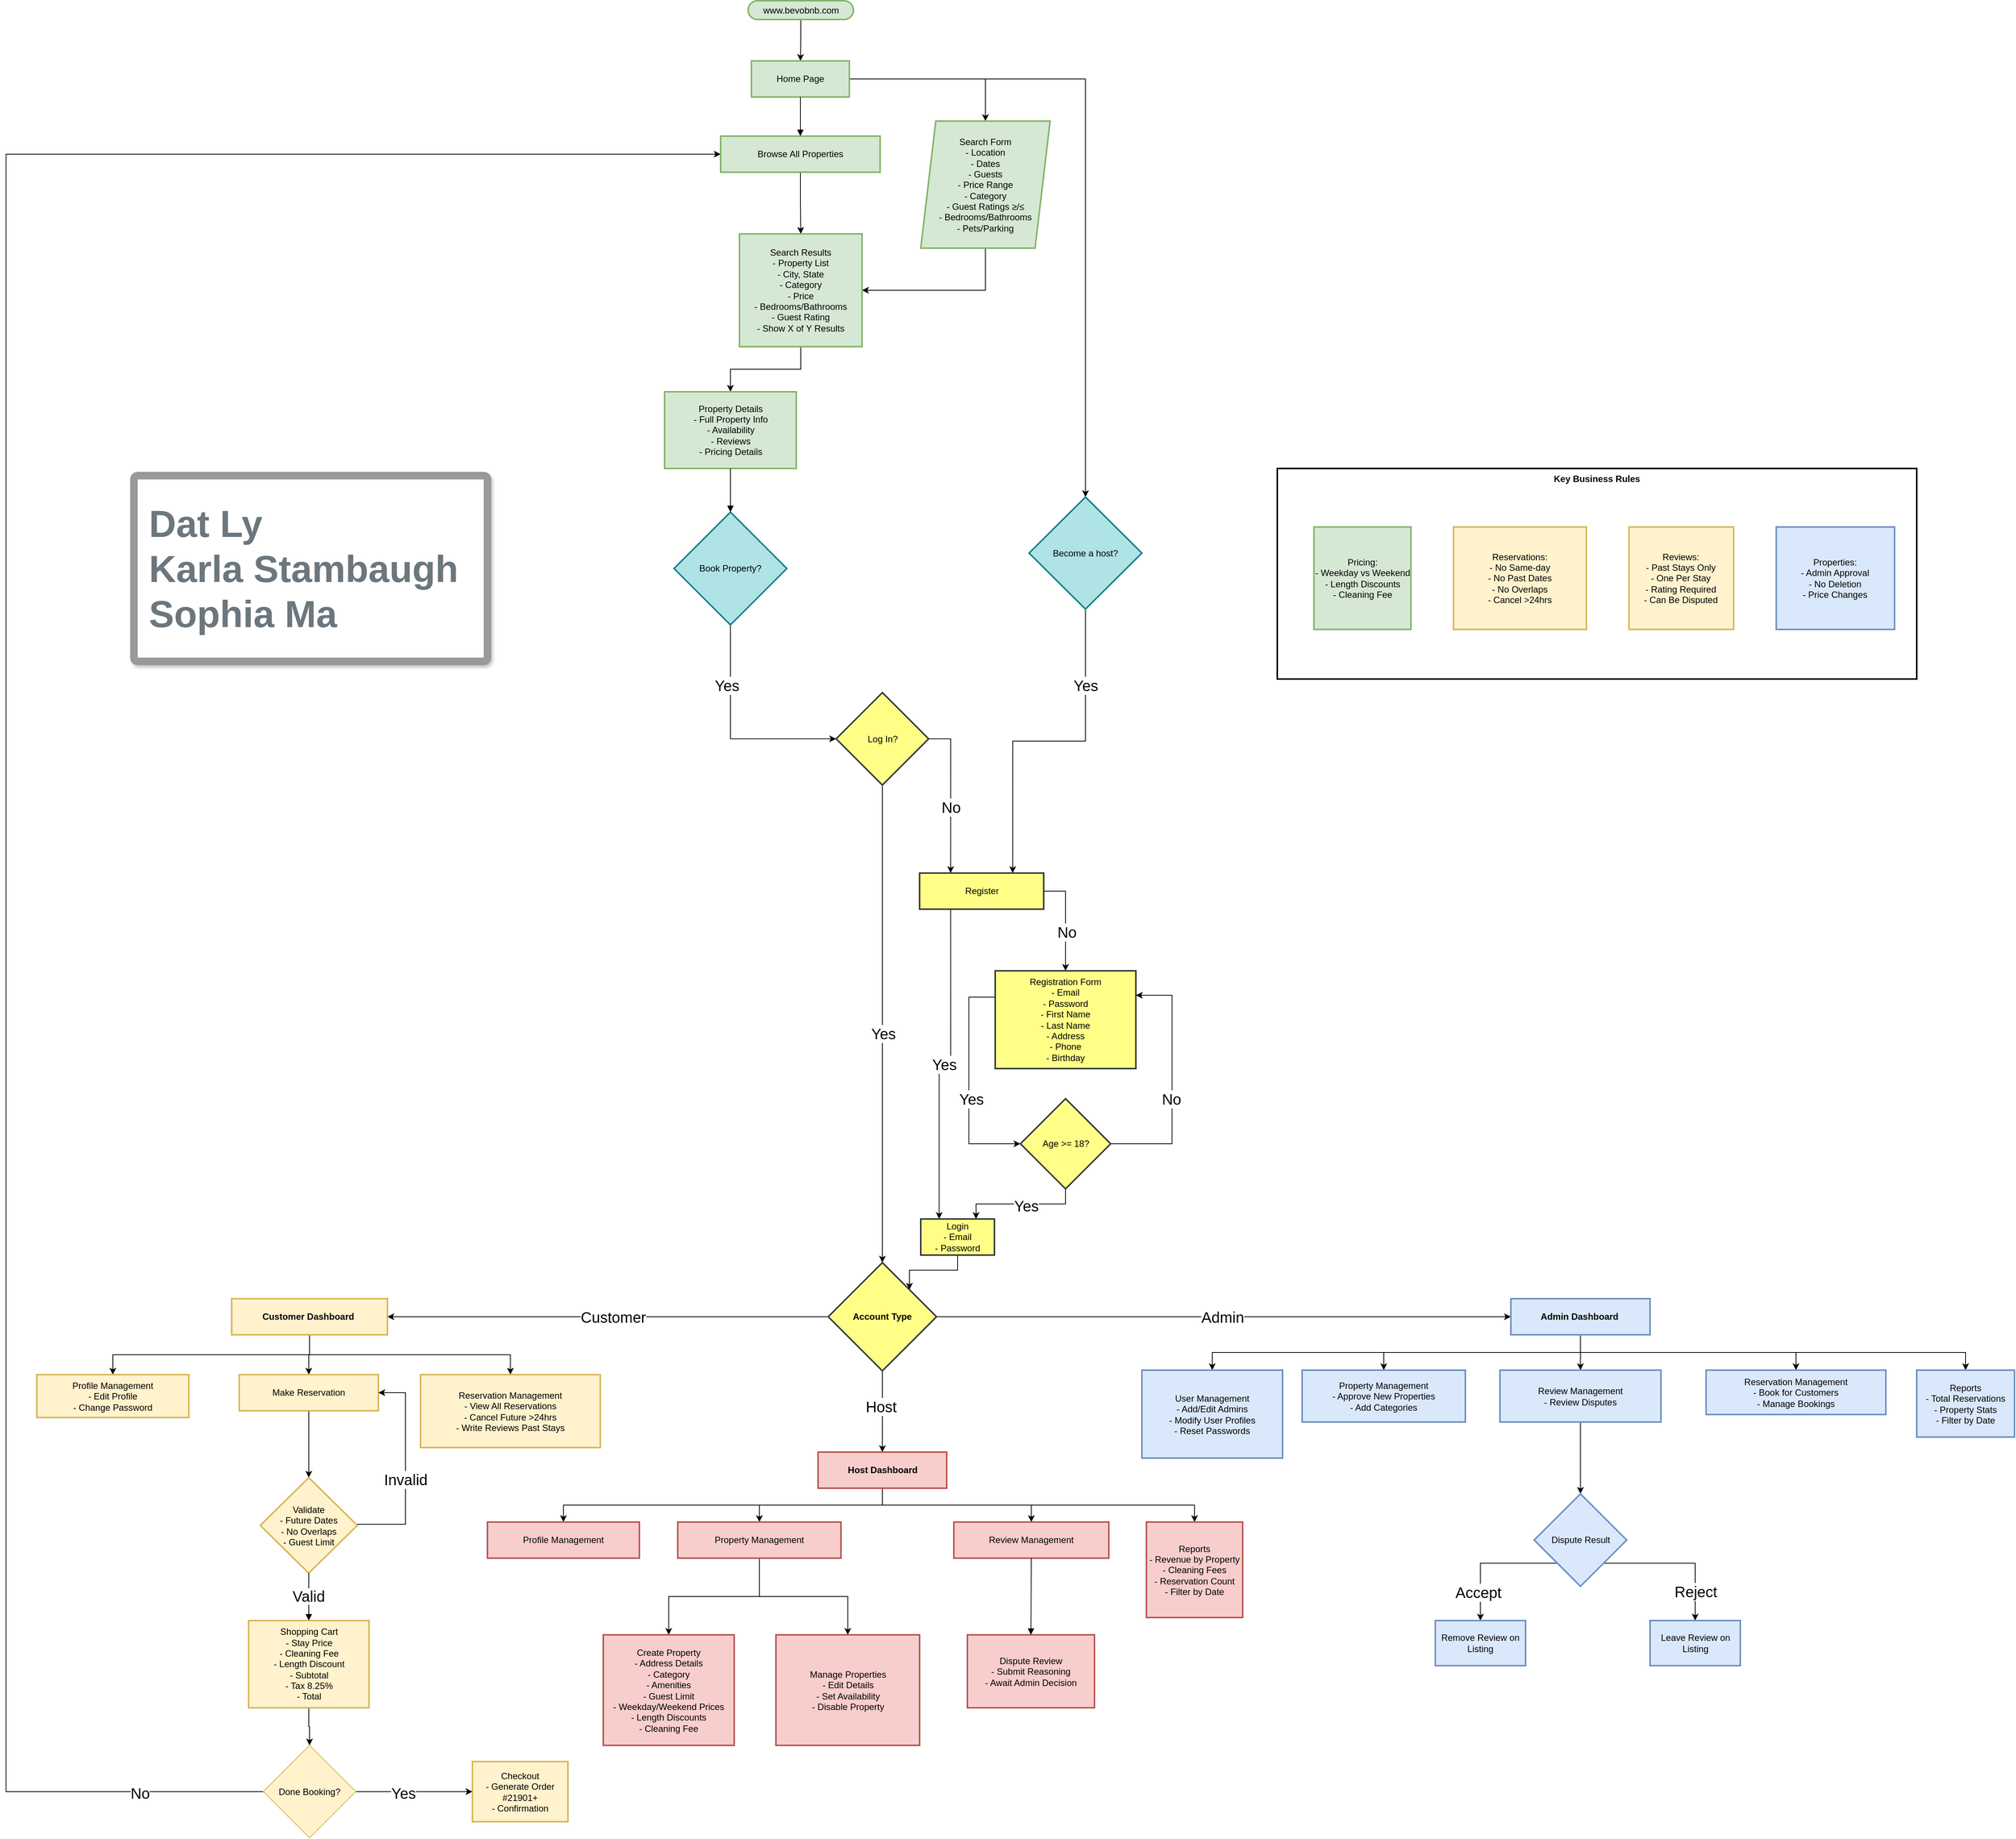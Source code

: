 <mxfile version="24.8.6">
  <diagram name="Page-1" id="edf60f1a-56cd-e834-aa8a-f176f3a09ee4">
    <mxGraphModel dx="1547" dy="1527" grid="1" gridSize="10" guides="1" tooltips="1" connect="1" arrows="1" fold="1" page="1" pageScale="1" pageWidth="1100" pageHeight="850" background="#ffffff" math="0" shadow="0">
      <root>
        <mxCell id="0" />
        <mxCell id="1" parent="0" />
        <mxCell id="Gl0--Jm81ZW1MnWWy5Dy-243" value="Key Business Rules" style="whiteSpace=wrap;strokeWidth=2;verticalAlign=top;fontStyle=1" parent="1" vertex="1">
          <mxGeometry x="2850" y="1402" width="850" height="280" as="geometry" />
        </mxCell>
        <mxCell id="Gl0--Jm81ZW1MnWWy5Dy-244" value="Pricing:&#xa;            - Weekday vs Weekend&#xa;            - Length Discounts&#xa;            - Cleaning Fee" style="whiteSpace=wrap;strokeWidth=2;fillColor=#d5e8d4;strokeColor=#82b366;" parent="Gl0--Jm81ZW1MnWWy5Dy-243" vertex="1">
          <mxGeometry x="48.668" y="77.778" width="129.028" height="136.204" as="geometry" />
        </mxCell>
        <mxCell id="Gl0--Jm81ZW1MnWWy5Dy-245" value="Reservations:&#xa;            - No Same-day&#xa;            - No Past Dates&#xa;            - No Overlaps&#xa;            - Cancel &gt;24hrs" style="whiteSpace=wrap;strokeWidth=2;fillColor=#fff2cc;strokeColor=#d6b656;" parent="Gl0--Jm81ZW1MnWWy5Dy-243" vertex="1">
          <mxGeometry x="234.288" y="77.778" width="176.565" height="136.204" as="geometry" />
        </mxCell>
        <mxCell id="Gl0--Jm81ZW1MnWWy5Dy-246" value="Reviews:&#xa;            - Past Stays Only&#xa;            - One Per Stay&#xa;            - Rating Required&#xa;            - Can Be Disputed" style="whiteSpace=wrap;strokeWidth=2;fillColor=#fff2cc;strokeColor=#d6b656;" parent="Gl0--Jm81ZW1MnWWy5Dy-243" vertex="1">
          <mxGeometry x="467.443" y="77.778" width="139.214" height="136.204" as="geometry" />
        </mxCell>
        <mxCell id="Gl0--Jm81ZW1MnWWy5Dy-247" value="Properties:&#xa;            - Admin Approval&#xa;            - No Deletion&#xa;            - Price Changes" style="whiteSpace=wrap;strokeWidth=2;fillColor=#dae8fc;strokeColor=#6c8ebf;" parent="Gl0--Jm81ZW1MnWWy5Dy-243" vertex="1">
          <mxGeometry x="663.249" y="77.778" width="157.324" height="136.204" as="geometry" />
        </mxCell>
        <mxCell id="Gl0--Jm81ZW1MnWWy5Dy-326" style="edgeStyle=orthogonalEdgeStyle;rounded=0;orthogonalLoop=1;jettySize=auto;html=1;exitX=0.5;exitY=1;exitDx=0;exitDy=0;" parent="1" source="Gl0--Jm81ZW1MnWWy5Dy-248" target="Gl0--Jm81ZW1MnWWy5Dy-249" edge="1">
          <mxGeometry relative="1" as="geometry" />
        </mxCell>
        <mxCell id="Gl0--Jm81ZW1MnWWy5Dy-248" value="www.bevobnb.com" style="rounded=1;whiteSpace=wrap;arcSize=50;strokeWidth=2;fillColor=#d5e8d4;strokeColor=#82b366;" parent="1" vertex="1">
          <mxGeometry x="2146.5" y="780" width="140" height="25" as="geometry" />
        </mxCell>
        <mxCell id="iuBZZuS8pLZ8sflKGtsd-25" style="edgeStyle=orthogonalEdgeStyle;rounded=0;orthogonalLoop=1;jettySize=auto;html=1;exitX=1;exitY=0.5;exitDx=0;exitDy=0;entryX=0.5;entryY=0;entryDx=0;entryDy=0;" edge="1" parent="1" source="Gl0--Jm81ZW1MnWWy5Dy-249" target="Gl0--Jm81ZW1MnWWy5Dy-250">
          <mxGeometry relative="1" as="geometry" />
        </mxCell>
        <mxCell id="iuBZZuS8pLZ8sflKGtsd-26" style="edgeStyle=orthogonalEdgeStyle;rounded=0;orthogonalLoop=1;jettySize=auto;html=1;exitX=1;exitY=0.5;exitDx=0;exitDy=0;entryX=0.5;entryY=0;entryDx=0;entryDy=0;" edge="1" parent="1" source="Gl0--Jm81ZW1MnWWy5Dy-249" target="Gl0--Jm81ZW1MnWWy5Dy-256">
          <mxGeometry relative="1" as="geometry" />
        </mxCell>
        <mxCell id="Gl0--Jm81ZW1MnWWy5Dy-249" value="Home Page" style="whiteSpace=wrap;strokeWidth=2;fillColor=#d5e8d4;strokeColor=#82b366;" parent="1" vertex="1">
          <mxGeometry x="2150.87" y="860" width="130.25" height="48" as="geometry" />
        </mxCell>
        <mxCell id="iuBZZuS8pLZ8sflKGtsd-28" style="edgeStyle=orthogonalEdgeStyle;rounded=0;orthogonalLoop=1;jettySize=auto;html=1;entryX=1;entryY=0.5;entryDx=0;entryDy=0;" edge="1" parent="1" source="Gl0--Jm81ZW1MnWWy5Dy-250" target="Gl0--Jm81ZW1MnWWy5Dy-252">
          <mxGeometry relative="1" as="geometry">
            <Array as="points">
              <mxPoint x="2462" y="1165" />
            </Array>
          </mxGeometry>
        </mxCell>
        <mxCell id="Gl0--Jm81ZW1MnWWy5Dy-250" value="Search Form&#xa;        - Location&#xa;        - Dates&#xa;        - Guests&#xa;        - Price Range&#xa;        - Category&#xa;        - Guest Ratings ≥/≤&#xa;        - Bedrooms/Bathrooms&#xa;        - Pets/Parking" style="shape=parallelogram;perimeter=parallelogramPerimeter;fixedSize=1;strokeWidth=2;whiteSpace=wrap;fillColor=#d5e8d4;strokeColor=#82b366;" parent="1" vertex="1">
          <mxGeometry x="2376" y="940" width="172" height="169" as="geometry" />
        </mxCell>
        <mxCell id="iuBZZuS8pLZ8sflKGtsd-27" style="edgeStyle=orthogonalEdgeStyle;rounded=0;orthogonalLoop=1;jettySize=auto;html=1;exitX=0.5;exitY=1;exitDx=0;exitDy=0;entryX=0.5;entryY=0;entryDx=0;entryDy=0;" edge="1" parent="1" source="Gl0--Jm81ZW1MnWWy5Dy-251" target="Gl0--Jm81ZW1MnWWy5Dy-252">
          <mxGeometry relative="1" as="geometry" />
        </mxCell>
        <mxCell id="Gl0--Jm81ZW1MnWWy5Dy-251" value="Browse All Properties" style="whiteSpace=wrap;strokeWidth=2;fillColor=#d5e8d4;strokeColor=#82b366;" parent="1" vertex="1">
          <mxGeometry x="2110" y="960" width="212" height="48" as="geometry" />
        </mxCell>
        <mxCell id="Gl0--Jm81ZW1MnWWy5Dy-423" style="edgeStyle=orthogonalEdgeStyle;rounded=0;orthogonalLoop=1;jettySize=auto;html=1;exitX=0.5;exitY=1;exitDx=0;exitDy=0;entryX=0.5;entryY=0;entryDx=0;entryDy=0;" parent="1" source="Gl0--Jm81ZW1MnWWy5Dy-252" target="Gl0--Jm81ZW1MnWWy5Dy-253" edge="1">
          <mxGeometry relative="1" as="geometry" />
        </mxCell>
        <mxCell id="Gl0--Jm81ZW1MnWWy5Dy-252" value="Search Results&#xa;        - Property List&#xa;        - City, State&#xa;        - Category&#xa;        - Price&#xa;        - Bedrooms/Bathrooms&#xa;        - Guest Rating&#xa;        - Show X of Y Results" style="whiteSpace=wrap;strokeWidth=2;fillColor=#d5e8d4;strokeColor=#82b366;" parent="1" vertex="1">
          <mxGeometry x="2135" y="1090" width="163" height="150" as="geometry" />
        </mxCell>
        <mxCell id="Gl0--Jm81ZW1MnWWy5Dy-253" value="Property Details&#xa;        - Full Property Info&#xa;        - Availability&#xa;        - Reviews&#xa;        - Pricing Details" style="whiteSpace=wrap;strokeWidth=2;fillColor=#d5e8d4;strokeColor=#82b366;" parent="1" vertex="1">
          <mxGeometry x="2035.5" y="1300" width="175" height="102" as="geometry" />
        </mxCell>
        <mxCell id="Gl0--Jm81ZW1MnWWy5Dy-427" style="edgeStyle=orthogonalEdgeStyle;rounded=0;orthogonalLoop=1;jettySize=auto;html=1;exitX=0.5;exitY=1;exitDx=0;exitDy=0;entryX=0;entryY=0.5;entryDx=0;entryDy=0;" parent="1" source="Gl0--Jm81ZW1MnWWy5Dy-254" target="Gl0--Jm81ZW1MnWWy5Dy-255" edge="1">
          <mxGeometry relative="1" as="geometry" />
        </mxCell>
        <mxCell id="Gl0--Jm81ZW1MnWWy5Dy-435" value="&lt;span style=&quot;font-size: 20px;&quot;&gt;Yes&lt;/span&gt;" style="edgeLabel;html=1;align=center;verticalAlign=middle;resizable=0;points=[];fontSize=20;fontStyle=0" parent="Gl0--Jm81ZW1MnWWy5Dy-427" vertex="1" connectable="0">
          <mxGeometry x="-0.459" y="-5" relative="1" as="geometry">
            <mxPoint y="1" as="offset" />
          </mxGeometry>
        </mxCell>
        <mxCell id="Gl0--Jm81ZW1MnWWy5Dy-254" value="Book Property?" style="rhombus;strokeWidth=2;whiteSpace=wrap;fillColor=#b0e3e6;strokeColor=#0e8088;" parent="1" vertex="1">
          <mxGeometry x="2048" y="1460" width="150" height="150" as="geometry" />
        </mxCell>
        <mxCell id="Gl0--Jm81ZW1MnWWy5Dy-447" style="edgeStyle=orthogonalEdgeStyle;rounded=0;orthogonalLoop=1;jettySize=auto;html=1;exitX=0.5;exitY=1;exitDx=0;exitDy=0;entryX=0.5;entryY=0;entryDx=0;entryDy=0;" parent="1" source="Gl0--Jm81ZW1MnWWy5Dy-255" target="Gl0--Jm81ZW1MnWWy5Dy-259" edge="1">
          <mxGeometry relative="1" as="geometry" />
        </mxCell>
        <mxCell id="Gl0--Jm81ZW1MnWWy5Dy-489" value="Yes" style="edgeLabel;html=1;align=center;verticalAlign=middle;resizable=0;points=[];fontSize=20;" parent="Gl0--Jm81ZW1MnWWy5Dy-447" vertex="1" connectable="0">
          <mxGeometry x="0.036" y="1" relative="1" as="geometry">
            <mxPoint y="1" as="offset" />
          </mxGeometry>
        </mxCell>
        <mxCell id="iuBZZuS8pLZ8sflKGtsd-30" style="edgeStyle=orthogonalEdgeStyle;rounded=0;orthogonalLoop=1;jettySize=auto;html=1;exitX=1;exitY=0.5;exitDx=0;exitDy=0;entryX=0.25;entryY=0;entryDx=0;entryDy=0;" edge="1" parent="1" source="Gl0--Jm81ZW1MnWWy5Dy-255" target="Gl0--Jm81ZW1MnWWy5Dy-258">
          <mxGeometry relative="1" as="geometry" />
        </mxCell>
        <mxCell id="iuBZZuS8pLZ8sflKGtsd-41" value="No" style="edgeLabel;html=1;align=center;verticalAlign=middle;resizable=0;points=[];fontSize=20;" vertex="1" connectable="0" parent="iuBZZuS8pLZ8sflKGtsd-30">
          <mxGeometry x="0.151" relative="1" as="geometry">
            <mxPoint as="offset" />
          </mxGeometry>
        </mxCell>
        <mxCell id="Gl0--Jm81ZW1MnWWy5Dy-255" value="Log In?" style="rhombus;strokeWidth=2;whiteSpace=wrap;fillColor=#ffff88;strokeColor=#36393d;" parent="1" vertex="1">
          <mxGeometry x="2263.5" y="1700" width="123" height="123" as="geometry" />
        </mxCell>
        <mxCell id="iuBZZuS8pLZ8sflKGtsd-21" style="edgeStyle=orthogonalEdgeStyle;rounded=0;orthogonalLoop=1;jettySize=auto;html=1;entryX=0.75;entryY=0;entryDx=0;entryDy=0;" edge="1" parent="1" source="Gl0--Jm81ZW1MnWWy5Dy-256" target="Gl0--Jm81ZW1MnWWy5Dy-258">
          <mxGeometry relative="1" as="geometry" />
        </mxCell>
        <mxCell id="iuBZZuS8pLZ8sflKGtsd-40" value="Yes" style="edgeLabel;html=1;align=center;verticalAlign=middle;resizable=0;points=[];fontSize=20;" vertex="1" connectable="0" parent="iuBZZuS8pLZ8sflKGtsd-21">
          <mxGeometry x="-0.556" y="-3" relative="1" as="geometry">
            <mxPoint x="3" y="1" as="offset" />
          </mxGeometry>
        </mxCell>
        <mxCell id="Gl0--Jm81ZW1MnWWy5Dy-256" value="Become a host?" style="rhombus;strokeWidth=2;whiteSpace=wrap;fillColor=#b0e3e6;strokeColor=#0e8088;" parent="1" vertex="1">
          <mxGeometry x="2520" y="1440" width="150" height="149" as="geometry" />
        </mxCell>
        <mxCell id="Gl0--Jm81ZW1MnWWy5Dy-448" style="edgeStyle=orthogonalEdgeStyle;rounded=0;orthogonalLoop=1;jettySize=auto;html=1;exitX=0.25;exitY=1;exitDx=0;exitDy=0;entryX=0.25;entryY=0;entryDx=0;entryDy=0;" parent="1" source="Gl0--Jm81ZW1MnWWy5Dy-258" target="Gl0--Jm81ZW1MnWWy5Dy-261" edge="1">
          <mxGeometry relative="1" as="geometry" />
        </mxCell>
        <mxCell id="Gl0--Jm81ZW1MnWWy5Dy-495" value="Yes" style="edgeLabel;html=1;align=center;verticalAlign=middle;resizable=0;points=[];fontSize=20;" parent="Gl0--Jm81ZW1MnWWy5Dy-448" vertex="1" connectable="0">
          <mxGeometry x="0.008" relative="1" as="geometry">
            <mxPoint as="offset" />
          </mxGeometry>
        </mxCell>
        <mxCell id="Gl0--Jm81ZW1MnWWy5Dy-493" style="edgeStyle=orthogonalEdgeStyle;rounded=0;orthogonalLoop=1;jettySize=auto;html=1;exitX=1;exitY=0.5;exitDx=0;exitDy=0;entryX=0.5;entryY=0;entryDx=0;entryDy=0;" parent="1" source="Gl0--Jm81ZW1MnWWy5Dy-258" target="Gl0--Jm81ZW1MnWWy5Dy-260" edge="1">
          <mxGeometry relative="1" as="geometry" />
        </mxCell>
        <mxCell id="Gl0--Jm81ZW1MnWWy5Dy-494" value="No" style="edgeLabel;html=1;align=center;verticalAlign=middle;resizable=0;points=[];fontSize=20;" parent="Gl0--Jm81ZW1MnWWy5Dy-493" vertex="1" connectable="0">
          <mxGeometry x="0.227" y="1" relative="1" as="geometry">
            <mxPoint as="offset" />
          </mxGeometry>
        </mxCell>
        <mxCell id="Gl0--Jm81ZW1MnWWy5Dy-258" value="Register" style="whiteSpace=wrap;strokeWidth=2;fillColor=#ffff88;strokeColor=#36393d;" parent="1" vertex="1">
          <mxGeometry x="2374.5" y="1940" width="165" height="48" as="geometry" />
        </mxCell>
        <mxCell id="Gl0--Jm81ZW1MnWWy5Dy-472" style="edgeStyle=orthogonalEdgeStyle;rounded=0;orthogonalLoop=1;jettySize=auto;html=1;exitX=0.5;exitY=1;exitDx=0;exitDy=0;entryX=0.5;entryY=0;entryDx=0;entryDy=0;" parent="1" source="Gl0--Jm81ZW1MnWWy5Dy-259" target="Gl0--Jm81ZW1MnWWy5Dy-264" edge="1">
          <mxGeometry relative="1" as="geometry" />
        </mxCell>
        <mxCell id="Gl0--Jm81ZW1MnWWy5Dy-486" value="Host" style="edgeLabel;html=1;align=center;verticalAlign=middle;resizable=0;points=[];fontSize=20;" parent="Gl0--Jm81ZW1MnWWy5Dy-472" vertex="1" connectable="0">
          <mxGeometry x="-0.136" y="-2" relative="1" as="geometry">
            <mxPoint as="offset" />
          </mxGeometry>
        </mxCell>
        <mxCell id="Gl0--Jm81ZW1MnWWy5Dy-479" style="edgeStyle=orthogonalEdgeStyle;rounded=0;orthogonalLoop=1;jettySize=auto;html=1;exitX=1;exitY=0.5;exitDx=0;exitDy=0;entryX=0;entryY=0.5;entryDx=0;entryDy=0;" parent="1" source="Gl0--Jm81ZW1MnWWy5Dy-259" target="Gl0--Jm81ZW1MnWWy5Dy-265" edge="1">
          <mxGeometry relative="1" as="geometry" />
        </mxCell>
        <mxCell id="Gl0--Jm81ZW1MnWWy5Dy-487" value="Admin" style="edgeLabel;html=1;align=center;verticalAlign=middle;resizable=0;points=[];fontSize=20;" parent="Gl0--Jm81ZW1MnWWy5Dy-479" vertex="1" connectable="0">
          <mxGeometry x="-0.002" relative="1" as="geometry">
            <mxPoint x="-1" as="offset" />
          </mxGeometry>
        </mxCell>
        <mxCell id="Gl0--Jm81ZW1MnWWy5Dy-483" style="edgeStyle=orthogonalEdgeStyle;rounded=0;orthogonalLoop=1;jettySize=auto;html=1;exitX=0;exitY=0.5;exitDx=0;exitDy=0;entryX=1;entryY=0.5;entryDx=0;entryDy=0;" parent="1" source="Gl0--Jm81ZW1MnWWy5Dy-259" target="Gl0--Jm81ZW1MnWWy5Dy-263" edge="1">
          <mxGeometry relative="1" as="geometry" />
        </mxCell>
        <mxCell id="Gl0--Jm81ZW1MnWWy5Dy-484" value="Customer" style="edgeLabel;html=1;align=center;verticalAlign=middle;resizable=0;points=[];fontSize=20;" parent="Gl0--Jm81ZW1MnWWy5Dy-483" vertex="1" connectable="0">
          <mxGeometry x="-0.022" relative="1" as="geometry">
            <mxPoint as="offset" />
          </mxGeometry>
        </mxCell>
        <mxCell id="Gl0--Jm81ZW1MnWWy5Dy-259" value="Account Type" style="rhombus;strokeWidth=2;whiteSpace=wrap;fillColor=#ffff88;strokeColor=#36393d;fontStyle=1" parent="1" vertex="1">
          <mxGeometry x="2253" y="2458" width="144" height="144" as="geometry" />
        </mxCell>
        <mxCell id="Gl0--Jm81ZW1MnWWy5Dy-438" style="edgeStyle=orthogonalEdgeStyle;rounded=0;orthogonalLoop=1;jettySize=auto;html=1;exitX=0;exitY=0.5;exitDx=0;exitDy=0;entryX=0;entryY=0.5;entryDx=0;entryDy=0;" parent="1" source="Gl0--Jm81ZW1MnWWy5Dy-260" target="Gl0--Jm81ZW1MnWWy5Dy-262" edge="1">
          <mxGeometry relative="1" as="geometry">
            <Array as="points">
              <mxPoint x="2440" y="2105" />
              <mxPoint x="2440" y="2300" />
            </Array>
          </mxGeometry>
        </mxCell>
        <mxCell id="Gl0--Jm81ZW1MnWWy5Dy-491" value="Yes" style="edgeLabel;html=1;align=center;verticalAlign=middle;resizable=0;points=[];fontSize=20;" parent="Gl0--Jm81ZW1MnWWy5Dy-438" vertex="1" connectable="0">
          <mxGeometry x="0.179" y="3" relative="1" as="geometry">
            <mxPoint y="6" as="offset" />
          </mxGeometry>
        </mxCell>
        <mxCell id="Gl0--Jm81ZW1MnWWy5Dy-260" value="Registration Form&#xa;        - Email&#xa;        - Password&#xa;        - First Name&#xa;        - Last Name&#xa;        - Address&#xa;        - Phone&#xa;        - Birthday" style="whiteSpace=wrap;strokeWidth=2;fillColor=#ffff88;strokeColor=#36393d;" parent="1" vertex="1">
          <mxGeometry x="2475" y="2070" width="187" height="130" as="geometry" />
        </mxCell>
        <mxCell id="Gl0--Jm81ZW1MnWWy5Dy-499" style="edgeStyle=orthogonalEdgeStyle;rounded=0;orthogonalLoop=1;jettySize=auto;html=1;exitX=0.5;exitY=1;exitDx=0;exitDy=0;entryX=1;entryY=0;entryDx=0;entryDy=0;" parent="1" source="Gl0--Jm81ZW1MnWWy5Dy-261" target="Gl0--Jm81ZW1MnWWy5Dy-259" edge="1">
          <mxGeometry relative="1" as="geometry" />
        </mxCell>
        <mxCell id="Gl0--Jm81ZW1MnWWy5Dy-261" value="Login&#xa;        - Email&#xa;        - Password" style="whiteSpace=wrap;strokeWidth=2;fillColor=#ffff88;strokeColor=#36393d;" parent="1" vertex="1">
          <mxGeometry x="2376" y="2400" width="98" height="48" as="geometry" />
        </mxCell>
        <mxCell id="Gl0--Jm81ZW1MnWWy5Dy-441" style="edgeStyle=orthogonalEdgeStyle;rounded=0;orthogonalLoop=1;jettySize=auto;html=1;exitX=0.5;exitY=1;exitDx=0;exitDy=0;entryX=0.75;entryY=0;entryDx=0;entryDy=0;" parent="1" source="Gl0--Jm81ZW1MnWWy5Dy-262" target="Gl0--Jm81ZW1MnWWy5Dy-261" edge="1">
          <mxGeometry relative="1" as="geometry" />
        </mxCell>
        <mxCell id="Gl0--Jm81ZW1MnWWy5Dy-492" value="Yes" style="edgeLabel;html=1;align=center;verticalAlign=middle;resizable=0;points=[];fontSize=20;" parent="Gl0--Jm81ZW1MnWWy5Dy-441" vertex="1" connectable="0">
          <mxGeometry x="-0.088" y="2" relative="1" as="geometry">
            <mxPoint as="offset" />
          </mxGeometry>
        </mxCell>
        <mxCell id="iuBZZuS8pLZ8sflKGtsd-1" style="edgeStyle=orthogonalEdgeStyle;rounded=0;orthogonalLoop=1;jettySize=auto;html=1;exitX=1;exitY=0.5;exitDx=0;exitDy=0;entryX=1;entryY=0.25;entryDx=0;entryDy=0;" edge="1" parent="1" source="Gl0--Jm81ZW1MnWWy5Dy-262" target="Gl0--Jm81ZW1MnWWy5Dy-260">
          <mxGeometry relative="1" as="geometry">
            <Array as="points">
              <mxPoint x="2710" y="2300" />
              <mxPoint x="2710" y="2103" />
            </Array>
          </mxGeometry>
        </mxCell>
        <mxCell id="iuBZZuS8pLZ8sflKGtsd-2" value="No" style="edgeLabel;html=1;align=center;verticalAlign=middle;resizable=0;points=[];fontSize=20;" vertex="1" connectable="0" parent="iuBZZuS8pLZ8sflKGtsd-1">
          <mxGeometry x="-0.132" y="1" relative="1" as="geometry">
            <mxPoint as="offset" />
          </mxGeometry>
        </mxCell>
        <mxCell id="Gl0--Jm81ZW1MnWWy5Dy-262" value="Age &gt;= 18?" style="rhombus;strokeWidth=2;whiteSpace=wrap;fillColor=#ffff88;strokeColor=#36393d;" parent="1" vertex="1">
          <mxGeometry x="2508.5" y="2240" width="120" height="120" as="geometry" />
        </mxCell>
        <mxCell id="Gl0--Jm81ZW1MnWWy5Dy-460" style="edgeStyle=orthogonalEdgeStyle;rounded=0;orthogonalLoop=1;jettySize=auto;html=1;exitX=0.5;exitY=1;exitDx=0;exitDy=0;entryX=0.5;entryY=0;entryDx=0;entryDy=0;" parent="1" source="Gl0--Jm81ZW1MnWWy5Dy-263" target="Gl0--Jm81ZW1MnWWy5Dy-266" edge="1">
          <mxGeometry relative="1" as="geometry" />
        </mxCell>
        <mxCell id="Gl0--Jm81ZW1MnWWy5Dy-461" style="edgeStyle=orthogonalEdgeStyle;rounded=0;orthogonalLoop=1;jettySize=auto;html=1;exitX=0.5;exitY=1;exitDx=0;exitDy=0;entryX=0.5;entryY=0;entryDx=0;entryDy=0;" parent="1" source="Gl0--Jm81ZW1MnWWy5Dy-263" target="Gl0--Jm81ZW1MnWWy5Dy-271" edge="1">
          <mxGeometry relative="1" as="geometry" />
        </mxCell>
        <mxCell id="nBESaj2UrZ36M0XSEKyE-3" style="edgeStyle=orthogonalEdgeStyle;rounded=0;orthogonalLoop=1;jettySize=auto;html=1;exitX=0.5;exitY=1;exitDx=0;exitDy=0;" parent="1" source="Gl0--Jm81ZW1MnWWy5Dy-263" target="Gl0--Jm81ZW1MnWWy5Dy-267" edge="1">
          <mxGeometry relative="1" as="geometry" />
        </mxCell>
        <mxCell id="Gl0--Jm81ZW1MnWWy5Dy-263" value="Customer Dashboard " style="whiteSpace=wrap;strokeWidth=2;fillColor=#fff2cc;strokeColor=#d6b656;fontStyle=1" parent="1" vertex="1">
          <mxGeometry x="1460" y="2506" width="207" height="48" as="geometry" />
        </mxCell>
        <mxCell id="Gl0--Jm81ZW1MnWWy5Dy-455" style="edgeStyle=orthogonalEdgeStyle;rounded=0;orthogonalLoop=1;jettySize=auto;html=1;exitX=0.5;exitY=1;exitDx=0;exitDy=0;entryX=0.5;entryY=0;entryDx=0;entryDy=0;" parent="1" source="Gl0--Jm81ZW1MnWWy5Dy-264" target="Gl0--Jm81ZW1MnWWy5Dy-272" edge="1">
          <mxGeometry relative="1" as="geometry" />
        </mxCell>
        <mxCell id="Gl0--Jm81ZW1MnWWy5Dy-456" style="edgeStyle=orthogonalEdgeStyle;rounded=0;orthogonalLoop=1;jettySize=auto;html=1;exitX=0.5;exitY=1;exitDx=0;exitDy=0;" parent="1" source="Gl0--Jm81ZW1MnWWy5Dy-264" target="Gl0--Jm81ZW1MnWWy5Dy-273" edge="1">
          <mxGeometry relative="1" as="geometry" />
        </mxCell>
        <mxCell id="Gl0--Jm81ZW1MnWWy5Dy-458" style="edgeStyle=orthogonalEdgeStyle;rounded=0;orthogonalLoop=1;jettySize=auto;html=1;exitX=0.5;exitY=1;exitDx=0;exitDy=0;entryX=0.5;entryY=0;entryDx=0;entryDy=0;" parent="1" source="Gl0--Jm81ZW1MnWWy5Dy-264" target="Gl0--Jm81ZW1MnWWy5Dy-276" edge="1">
          <mxGeometry relative="1" as="geometry" />
        </mxCell>
        <mxCell id="Gl0--Jm81ZW1MnWWy5Dy-459" style="edgeStyle=orthogonalEdgeStyle;rounded=0;orthogonalLoop=1;jettySize=auto;html=1;exitX=0.5;exitY=1;exitDx=0;exitDy=0;entryX=0.5;entryY=0;entryDx=0;entryDy=0;" parent="1" source="Gl0--Jm81ZW1MnWWy5Dy-264" target="Gl0--Jm81ZW1MnWWy5Dy-278" edge="1">
          <mxGeometry relative="1" as="geometry" />
        </mxCell>
        <mxCell id="Gl0--Jm81ZW1MnWWy5Dy-264" value="Host Dashboard" style="whiteSpace=wrap;strokeWidth=2;fillColor=#f8cecc;strokeColor=#b85450;fontStyle=1" parent="1" vertex="1">
          <mxGeometry x="2239.5" y="2710" width="171" height="48" as="geometry" />
        </mxCell>
        <mxCell id="Gl0--Jm81ZW1MnWWy5Dy-464" style="edgeStyle=orthogonalEdgeStyle;rounded=0;orthogonalLoop=1;jettySize=auto;html=1;exitX=0.5;exitY=1;exitDx=0;exitDy=0;entryX=0.5;entryY=0;entryDx=0;entryDy=0;" parent="1" source="Gl0--Jm81ZW1MnWWy5Dy-265" target="Gl0--Jm81ZW1MnWWy5Dy-279" edge="1">
          <mxGeometry relative="1" as="geometry" />
        </mxCell>
        <mxCell id="Gl0--Jm81ZW1MnWWy5Dy-465" style="edgeStyle=orthogonalEdgeStyle;rounded=0;orthogonalLoop=1;jettySize=auto;html=1;exitX=0.5;exitY=1;exitDx=0;exitDy=0;entryX=0.5;entryY=0;entryDx=0;entryDy=0;" parent="1" source="Gl0--Jm81ZW1MnWWy5Dy-265" target="Gl0--Jm81ZW1MnWWy5Dy-280" edge="1">
          <mxGeometry relative="1" as="geometry" />
        </mxCell>
        <mxCell id="Gl0--Jm81ZW1MnWWy5Dy-466" style="edgeStyle=orthogonalEdgeStyle;rounded=0;orthogonalLoop=1;jettySize=auto;html=1;exitX=0.5;exitY=1;exitDx=0;exitDy=0;entryX=0.5;entryY=0;entryDx=0;entryDy=0;" parent="1" source="Gl0--Jm81ZW1MnWWy5Dy-265" target="Gl0--Jm81ZW1MnWWy5Dy-281" edge="1">
          <mxGeometry relative="1" as="geometry" />
        </mxCell>
        <mxCell id="Gl0--Jm81ZW1MnWWy5Dy-467" style="edgeStyle=orthogonalEdgeStyle;rounded=0;orthogonalLoop=1;jettySize=auto;html=1;exitX=0.5;exitY=1;exitDx=0;exitDy=0;entryX=0.5;entryY=0;entryDx=0;entryDy=0;" parent="1" source="Gl0--Jm81ZW1MnWWy5Dy-265" target="Gl0--Jm81ZW1MnWWy5Dy-282" edge="1">
          <mxGeometry relative="1" as="geometry" />
        </mxCell>
        <mxCell id="Gl0--Jm81ZW1MnWWy5Dy-468" style="edgeStyle=orthogonalEdgeStyle;rounded=0;orthogonalLoop=1;jettySize=auto;html=1;exitX=0.5;exitY=1;exitDx=0;exitDy=0;entryX=0.5;entryY=0;entryDx=0;entryDy=0;" parent="1" source="Gl0--Jm81ZW1MnWWy5Dy-265" target="Gl0--Jm81ZW1MnWWy5Dy-283" edge="1">
          <mxGeometry relative="1" as="geometry" />
        </mxCell>
        <mxCell id="Gl0--Jm81ZW1MnWWy5Dy-265" value="Admin Dashboard " style="whiteSpace=wrap;strokeWidth=2;fillColor=#dae8fc;strokeColor=#6c8ebf;fontStyle=1" parent="1" vertex="1">
          <mxGeometry x="3160.5" y="2506" width="185" height="48" as="geometry" />
        </mxCell>
        <mxCell id="Gl0--Jm81ZW1MnWWy5Dy-266" value="Profile Management&#xa;        - Edit Profile&#xa;        - Change Password" style="whiteSpace=wrap;strokeWidth=2;fillColor=#fff2cc;strokeColor=#d6b656;" parent="1" vertex="1">
          <mxGeometry x="1201" y="2607" width="202" height="57" as="geometry" />
        </mxCell>
        <mxCell id="Gl0--Jm81ZW1MnWWy5Dy-452" style="edgeStyle=orthogonalEdgeStyle;rounded=0;orthogonalLoop=1;jettySize=auto;html=1;exitX=0.5;exitY=1;exitDx=0;exitDy=0;" parent="1" source="Gl0--Jm81ZW1MnWWy5Dy-267" target="Gl0--Jm81ZW1MnWWy5Dy-268" edge="1">
          <mxGeometry relative="1" as="geometry" />
        </mxCell>
        <mxCell id="Gl0--Jm81ZW1MnWWy5Dy-267" value="Make Reservation" style="whiteSpace=wrap;strokeWidth=2;fillColor=#fff2cc;strokeColor=#d6b656;" parent="1" vertex="1">
          <mxGeometry x="1470" y="2607" width="185" height="48" as="geometry" />
        </mxCell>
        <mxCell id="Gl0--Jm81ZW1MnWWy5Dy-419" style="edgeStyle=orthogonalEdgeStyle;rounded=0;orthogonalLoop=1;jettySize=auto;html=1;exitX=1;exitY=0.5;exitDx=0;exitDy=0;entryX=1;entryY=0.5;entryDx=0;entryDy=0;" parent="1" source="Gl0--Jm81ZW1MnWWy5Dy-268" target="Gl0--Jm81ZW1MnWWy5Dy-267" edge="1">
          <mxGeometry relative="1" as="geometry">
            <Array as="points">
              <mxPoint x="1691" y="2806" />
              <mxPoint x="1691" y="2631" />
            </Array>
          </mxGeometry>
        </mxCell>
        <mxCell id="Gl0--Jm81ZW1MnWWy5Dy-488" value="Invalid" style="edgeLabel;html=1;align=center;verticalAlign=middle;resizable=0;points=[];fontSize=20;" parent="Gl0--Jm81ZW1MnWWy5Dy-419" vertex="1" connectable="0">
          <mxGeometry x="-0.093" relative="1" as="geometry">
            <mxPoint as="offset" />
          </mxGeometry>
        </mxCell>
        <mxCell id="Gl0--Jm81ZW1MnWWy5Dy-268" value="Validate&#xa;        - Future Dates&#xa;        - No Overlaps&#xa;        - Guest Limit" style="rhombus;strokeWidth=2;whiteSpace=wrap;fillColor=#fff2cc;strokeColor=#d6b656;" parent="1" vertex="1">
          <mxGeometry x="1498" y="2744" width="129" height="127" as="geometry" />
        </mxCell>
        <mxCell id="iuBZZuS8pLZ8sflKGtsd-4" style="edgeStyle=orthogonalEdgeStyle;rounded=0;orthogonalLoop=1;jettySize=auto;html=1;exitX=0.5;exitY=1;exitDx=0;exitDy=0;entryX=0.5;entryY=0;entryDx=0;entryDy=0;" edge="1" parent="1" source="Gl0--Jm81ZW1MnWWy5Dy-269" target="iuBZZuS8pLZ8sflKGtsd-3">
          <mxGeometry relative="1" as="geometry" />
        </mxCell>
        <mxCell id="Gl0--Jm81ZW1MnWWy5Dy-269" value="Shopping Cart&#xa;        - Stay Price&#xa;        - Cleaning Fee&#xa;        - Length Discount&#xa;        - Subtotal&#xa;        - Tax 8.25%&#xa;        - Total" style="whiteSpace=wrap;strokeWidth=2;fillColor=#fff2cc;strokeColor=#d6b656;" parent="1" vertex="1">
          <mxGeometry x="1482.5" y="2934" width="160" height="116" as="geometry" />
        </mxCell>
        <mxCell id="Gl0--Jm81ZW1MnWWy5Dy-270" value="Checkout&#xa;        - Generate Order #21901+&#xa;        - Confirmation" style="whiteSpace=wrap;strokeWidth=2;fillColor=#fff2cc;strokeColor=#d6b656;" parent="1" vertex="1">
          <mxGeometry x="1780" y="3121.5" width="127" height="80" as="geometry" />
        </mxCell>
        <mxCell id="Gl0--Jm81ZW1MnWWy5Dy-271" value="Reservation Management&#xa;        - View All Reservations&#xa;        - Cancel Future &gt;24hrs&#xa;        - Write Reviews Past Stays" style="whiteSpace=wrap;strokeWidth=2;fillColor=#fff2cc;strokeColor=#d6b656;" parent="1" vertex="1">
          <mxGeometry x="1711" y="2607" width="239" height="97" as="geometry" />
        </mxCell>
        <mxCell id="Gl0--Jm81ZW1MnWWy5Dy-272" value="Profile Management" style="whiteSpace=wrap;strokeWidth=2;fillColor=#f8cecc;strokeColor=#b85450;" parent="1" vertex="1">
          <mxGeometry x="1800" y="2803" width="202" height="48" as="geometry" />
        </mxCell>
        <mxCell id="Gl0--Jm81ZW1MnWWy5Dy-462" style="edgeStyle=orthogonalEdgeStyle;rounded=0;orthogonalLoop=1;jettySize=auto;html=1;exitX=0.5;exitY=1;exitDx=0;exitDy=0;entryX=0.5;entryY=0;entryDx=0;entryDy=0;" parent="1" source="Gl0--Jm81ZW1MnWWy5Dy-273" target="Gl0--Jm81ZW1MnWWy5Dy-274" edge="1">
          <mxGeometry relative="1" as="geometry" />
        </mxCell>
        <mxCell id="Gl0--Jm81ZW1MnWWy5Dy-463" style="edgeStyle=orthogonalEdgeStyle;rounded=0;orthogonalLoop=1;jettySize=auto;html=1;exitX=0.5;exitY=1;exitDx=0;exitDy=0;entryX=0.5;entryY=0;entryDx=0;entryDy=0;" parent="1" source="Gl0--Jm81ZW1MnWWy5Dy-273" target="Gl0--Jm81ZW1MnWWy5Dy-275" edge="1">
          <mxGeometry relative="1" as="geometry" />
        </mxCell>
        <mxCell id="Gl0--Jm81ZW1MnWWy5Dy-273" value="Property Management" style="whiteSpace=wrap;strokeWidth=2;fillColor=#f8cecc;strokeColor=#b85450;" parent="1" vertex="1">
          <mxGeometry x="2053" y="2803" width="217" height="48" as="geometry" />
        </mxCell>
        <mxCell id="Gl0--Jm81ZW1MnWWy5Dy-274" value="Create Property&#xa;        - Address Details&#xa;        - Category&#xa;        - Amenities&#xa;        - Guest Limit&#xa;        - Weekday/Weekend Prices&#xa;        - Length Discounts&#xa;        - Cleaning Fee" style="whiteSpace=wrap;strokeWidth=2;fillColor=#f8cecc;strokeColor=#b85450;" parent="1" vertex="1">
          <mxGeometry x="1954" y="2953" width="174" height="147" as="geometry" />
        </mxCell>
        <mxCell id="Gl0--Jm81ZW1MnWWy5Dy-275" value="Manage Properties&#xa;        - Edit Details&#xa;        - Set Availability&#xa;        - Disable Property" style="whiteSpace=wrap;strokeWidth=2;fillColor=#f8cecc;strokeColor=#b85450;" parent="1" vertex="1">
          <mxGeometry x="2183.5" y="2953" width="191" height="147" as="geometry" />
        </mxCell>
        <mxCell id="Gl0--Jm81ZW1MnWWy5Dy-276" value="Review Management" style="whiteSpace=wrap;strokeWidth=2;fillColor=#f8cecc;strokeColor=#b85450;" parent="1" vertex="1">
          <mxGeometry x="2420" y="2803" width="206" height="48" as="geometry" />
        </mxCell>
        <mxCell id="Gl0--Jm81ZW1MnWWy5Dy-277" value="Dispute Review&#xa;        - Submit Reasoning&#xa;        - Await Admin Decision" style="whiteSpace=wrap;strokeWidth=2;fillColor=#f8cecc;strokeColor=#b85450;" parent="1" vertex="1">
          <mxGeometry x="2438" y="2953" width="169" height="97" as="geometry" />
        </mxCell>
        <mxCell id="Gl0--Jm81ZW1MnWWy5Dy-278" value="Reports&#xa;        - Revenue by Property&#xa;        - Cleaning Fees&#xa;        - Reservation Count&#xa;        - Filter by Date" style="whiteSpace=wrap;strokeWidth=2;fillColor=#f8cecc;strokeColor=#b85450;" parent="1" vertex="1">
          <mxGeometry x="2676" y="2803" width="128" height="127" as="geometry" />
        </mxCell>
        <mxCell id="Gl0--Jm81ZW1MnWWy5Dy-279" value="User Management&#xa;        - Add/Edit Admins&#xa;        - Modify User Profiles&#xa;        - Reset Passwords" style="whiteSpace=wrap;strokeWidth=2;fillColor=#dae8fc;strokeColor=#6c8ebf;" parent="1" vertex="1">
          <mxGeometry x="2670" y="2601" width="187" height="117" as="geometry" />
        </mxCell>
        <mxCell id="Gl0--Jm81ZW1MnWWy5Dy-280" value="Property Management&#xa;        - Approve New Properties&#xa;        - Add Categories" style="whiteSpace=wrap;strokeWidth=2;fillColor=#dae8fc;strokeColor=#6c8ebf;" parent="1" vertex="1">
          <mxGeometry x="2883" y="2601" width="217" height="69" as="geometry" />
        </mxCell>
        <mxCell id="iuBZZuS8pLZ8sflKGtsd-10" value="" style="edgeStyle=orthogonalEdgeStyle;rounded=0;orthogonalLoop=1;jettySize=auto;html=1;" edge="1" parent="1" source="Gl0--Jm81ZW1MnWWy5Dy-281" target="iuBZZuS8pLZ8sflKGtsd-9">
          <mxGeometry relative="1" as="geometry" />
        </mxCell>
        <mxCell id="Gl0--Jm81ZW1MnWWy5Dy-281" value="Review Management&#xa;        - Review Disputes" style="whiteSpace=wrap;strokeWidth=2;fillColor=#dae8fc;strokeColor=#6c8ebf;" parent="1" vertex="1">
          <mxGeometry x="3146" y="2601" width="214" height="69" as="geometry" />
        </mxCell>
        <mxCell id="Gl0--Jm81ZW1MnWWy5Dy-282" value="Reservation Management&#xa;        - Book for Customers&#xa;        - Manage Bookings" style="whiteSpace=wrap;strokeWidth=2;fillColor=#dae8fc;strokeColor=#6c8ebf;" parent="1" vertex="1">
          <mxGeometry x="3420" y="2601" width="239" height="59" as="geometry" />
        </mxCell>
        <mxCell id="Gl0--Jm81ZW1MnWWy5Dy-283" value="Reports&#xa;        - Total Reservations &#xa;        - Property Stats&#xa;        - Filter by Date" style="whiteSpace=wrap;strokeWidth=2;fillColor=#dae8fc;strokeColor=#6c8ebf;" parent="1" vertex="1">
          <mxGeometry x="3700" y="2601" width="130" height="89" as="geometry" />
        </mxCell>
        <mxCell id="Gl0--Jm81ZW1MnWWy5Dy-286" value="" style="curved=1;startArrow=none;endArrow=block;exitX=0.5;exitY=1.01;entryX=0.5;entryY=-0.01;rounded=0;" parent="1" source="Gl0--Jm81ZW1MnWWy5Dy-249" target="Gl0--Jm81ZW1MnWWy5Dy-251" edge="1">
          <mxGeometry relative="1" as="geometry">
            <Array as="points" />
          </mxGeometry>
        </mxCell>
        <mxCell id="Gl0--Jm81ZW1MnWWy5Dy-290" value="" style="curved=1;startArrow=none;endArrow=block;exitX=0.5;exitY=1.01;entryX=0.5;entryY=0;rounded=0;" parent="1" source="Gl0--Jm81ZW1MnWWy5Dy-253" target="Gl0--Jm81ZW1MnWWy5Dy-254" edge="1">
          <mxGeometry relative="1" as="geometry">
            <Array as="points" />
          </mxGeometry>
        </mxCell>
        <mxCell id="Gl0--Jm81ZW1MnWWy5Dy-311" value="Valid" style="curved=1;startArrow=none;endArrow=block;exitX=0.5;exitY=1;entryX=0.5;entryY=-0.01;rounded=0;fontSize=20;" parent="1" source="Gl0--Jm81ZW1MnWWy5Dy-268" target="Gl0--Jm81ZW1MnWWy5Dy-269" edge="1">
          <mxGeometry x="-0.079" relative="1" as="geometry">
            <Array as="points" />
            <mxPoint as="offset" />
          </mxGeometry>
        </mxCell>
        <mxCell id="Gl0--Jm81ZW1MnWWy5Dy-319" value="" style="curved=1;startArrow=none;endArrow=block;exitX=0.5;exitY=1;entryX=0.5;entryY=-0.01;rounded=0;" parent="1" source="Gl0--Jm81ZW1MnWWy5Dy-276" target="Gl0--Jm81ZW1MnWWy5Dy-277" edge="1">
          <mxGeometry relative="1" as="geometry">
            <Array as="points" />
          </mxGeometry>
        </mxCell>
        <mxCell id="Gl0--Jm81ZW1MnWWy5Dy-496" value="&lt;font style=&quot;font-size: 50px;&quot;&gt;Dat Ly&lt;/font&gt;&lt;div style=&quot;font-size: 50px;&quot;&gt;&lt;font style=&quot;font-size: 50px;&quot;&gt;Karla Stambaugh&lt;/font&gt;&lt;/div&gt;&lt;div style=&quot;font-size: 50px;&quot;&gt;&lt;font style=&quot;font-size: 50px;&quot;&gt;Sophia Ma&lt;/font&gt;&lt;/div&gt;" style="html=1;shadow=1;dashed=0;shape=mxgraph.bootstrap.rrect;rSize=5;strokeColor=#999999;strokeWidth=10;fillColor=#FFFFFF;fontColor=#6C767D;whiteSpace=wrap;align=left;verticalAlign=middle;spacingLeft=10;fontSize=14;spacing=10;fontStyle=1" parent="1" vertex="1">
          <mxGeometry x="1330" y="1411.5" width="470" height="247" as="geometry" />
        </mxCell>
        <mxCell id="iuBZZuS8pLZ8sflKGtsd-6" style="edgeStyle=orthogonalEdgeStyle;rounded=0;orthogonalLoop=1;jettySize=auto;html=1;exitX=1;exitY=0.5;exitDx=0;exitDy=0;entryX=0;entryY=0.5;entryDx=0;entryDy=0;" edge="1" parent="1" source="iuBZZuS8pLZ8sflKGtsd-3" target="Gl0--Jm81ZW1MnWWy5Dy-270">
          <mxGeometry relative="1" as="geometry" />
        </mxCell>
        <mxCell id="iuBZZuS8pLZ8sflKGtsd-7" value="Yes" style="edgeLabel;html=1;align=center;verticalAlign=middle;resizable=0;points=[];fontSize=20;" vertex="1" connectable="0" parent="iuBZZuS8pLZ8sflKGtsd-6">
          <mxGeometry x="-0.19" y="-1" relative="1" as="geometry">
            <mxPoint as="offset" />
          </mxGeometry>
        </mxCell>
        <mxCell id="iuBZZuS8pLZ8sflKGtsd-29" style="edgeStyle=orthogonalEdgeStyle;rounded=0;orthogonalLoop=1;jettySize=auto;html=1;exitX=0;exitY=0.5;exitDx=0;exitDy=0;entryX=0;entryY=0.5;entryDx=0;entryDy=0;" edge="1" parent="1" source="iuBZZuS8pLZ8sflKGtsd-3" target="Gl0--Jm81ZW1MnWWy5Dy-251">
          <mxGeometry relative="1" as="geometry">
            <Array as="points">
              <mxPoint x="1160" y="3162" />
              <mxPoint x="1160" y="984" />
            </Array>
          </mxGeometry>
        </mxCell>
        <mxCell id="iuBZZuS8pLZ8sflKGtsd-32" value="&lt;font style=&quot;font-size: 20px;&quot;&gt;No&lt;/font&gt;" style="edgeLabel;html=1;align=center;verticalAlign=middle;resizable=0;points=[];" vertex="1" connectable="0" parent="iuBZZuS8pLZ8sflKGtsd-29">
          <mxGeometry x="-0.905" y="1" relative="1" as="geometry">
            <mxPoint x="1" as="offset" />
          </mxGeometry>
        </mxCell>
        <mxCell id="iuBZZuS8pLZ8sflKGtsd-3" value="Done Booking?" style="rhombus;whiteSpace=wrap;html=1;fillColor=#fff2cc;strokeColor=#d6b656;" vertex="1" parent="1">
          <mxGeometry x="1502" y="3100" width="123" height="123" as="geometry" />
        </mxCell>
        <mxCell id="iuBZZuS8pLZ8sflKGtsd-18" style="edgeStyle=orthogonalEdgeStyle;rounded=0;orthogonalLoop=1;jettySize=auto;html=1;exitX=1;exitY=1;exitDx=0;exitDy=0;entryX=0.5;entryY=0;entryDx=0;entryDy=0;" edge="1" parent="1" source="iuBZZuS8pLZ8sflKGtsd-9" target="iuBZZuS8pLZ8sflKGtsd-16">
          <mxGeometry relative="1" as="geometry" />
        </mxCell>
        <mxCell id="iuBZZuS8pLZ8sflKGtsd-37" value="Reject" style="edgeLabel;html=1;align=center;verticalAlign=middle;resizable=0;points=[];fontSize=20;" vertex="1" connectable="0" parent="iuBZZuS8pLZ8sflKGtsd-18">
          <mxGeometry x="0.601" relative="1" as="geometry">
            <mxPoint as="offset" />
          </mxGeometry>
        </mxCell>
        <mxCell id="iuBZZuS8pLZ8sflKGtsd-19" style="edgeStyle=orthogonalEdgeStyle;rounded=0;orthogonalLoop=1;jettySize=auto;html=1;exitX=0;exitY=1;exitDx=0;exitDy=0;entryX=0.5;entryY=0;entryDx=0;entryDy=0;" edge="1" parent="1" source="iuBZZuS8pLZ8sflKGtsd-9" target="iuBZZuS8pLZ8sflKGtsd-14">
          <mxGeometry relative="1" as="geometry" />
        </mxCell>
        <mxCell id="iuBZZuS8pLZ8sflKGtsd-34" value="Accept" style="edgeLabel;html=1;align=center;verticalAlign=middle;resizable=0;points=[];fontSize=20;" vertex="1" connectable="0" parent="iuBZZuS8pLZ8sflKGtsd-19">
          <mxGeometry x="0.569" y="-3" relative="1" as="geometry">
            <mxPoint as="offset" />
          </mxGeometry>
        </mxCell>
        <mxCell id="iuBZZuS8pLZ8sflKGtsd-9" value="Dispute Result" style="rhombus;whiteSpace=wrap;html=1;fillColor=#dae8fc;strokeColor=#6c8ebf;strokeWidth=2;" vertex="1" parent="1">
          <mxGeometry x="3191.5" y="2765.5" width="123" height="123" as="geometry" />
        </mxCell>
        <mxCell id="iuBZZuS8pLZ8sflKGtsd-14" value="Remove Review on Listing" style="whiteSpace=wrap;html=1;fillColor=#dae8fc;strokeColor=#6c8ebf;strokeWidth=2;" vertex="1" parent="1">
          <mxGeometry x="3060" y="2934" width="120" height="60" as="geometry" />
        </mxCell>
        <mxCell id="iuBZZuS8pLZ8sflKGtsd-16" value="Leave Review on Listing" style="whiteSpace=wrap;html=1;fillColor=#dae8fc;strokeColor=#6c8ebf;strokeWidth=2;" vertex="1" parent="1">
          <mxGeometry x="3345.5" y="2934" width="120" height="60" as="geometry" />
        </mxCell>
      </root>
    </mxGraphModel>
  </diagram>
</mxfile>
